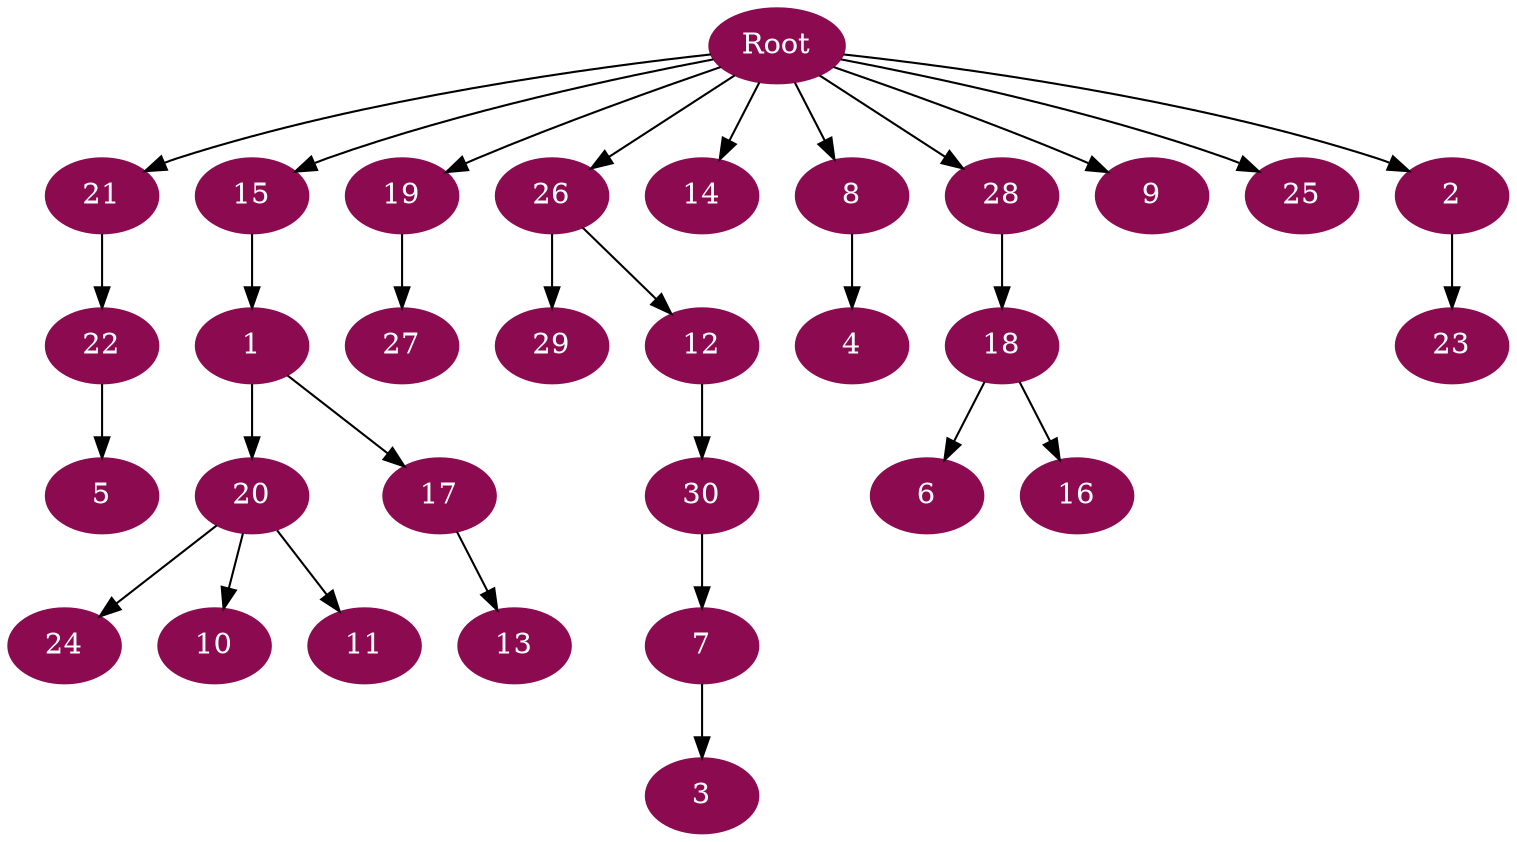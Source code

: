 digraph G {
node [color=deeppink4, style=filled, fontcolor=white];
Root -> 21;
21 -> 22;
22 -> 5;
Root -> 15;
15 -> 1;
1 -> 20;
20 -> 24;
20 -> 10;
20 -> 11;
1 -> 17;
17 -> 13;
Root -> 19;
19 -> 27;
Root -> 26;
26 -> 29;
26 -> 12;
12 -> 30;
30 -> 7;
7 -> 3;
Root -> 14;
Root -> 8;
8 -> 4;
Root -> 28;
28 -> 18;
18 -> 6;
18 -> 16;
Root -> 9;
Root -> 25;
Root -> 2;
2 -> 23;
}
